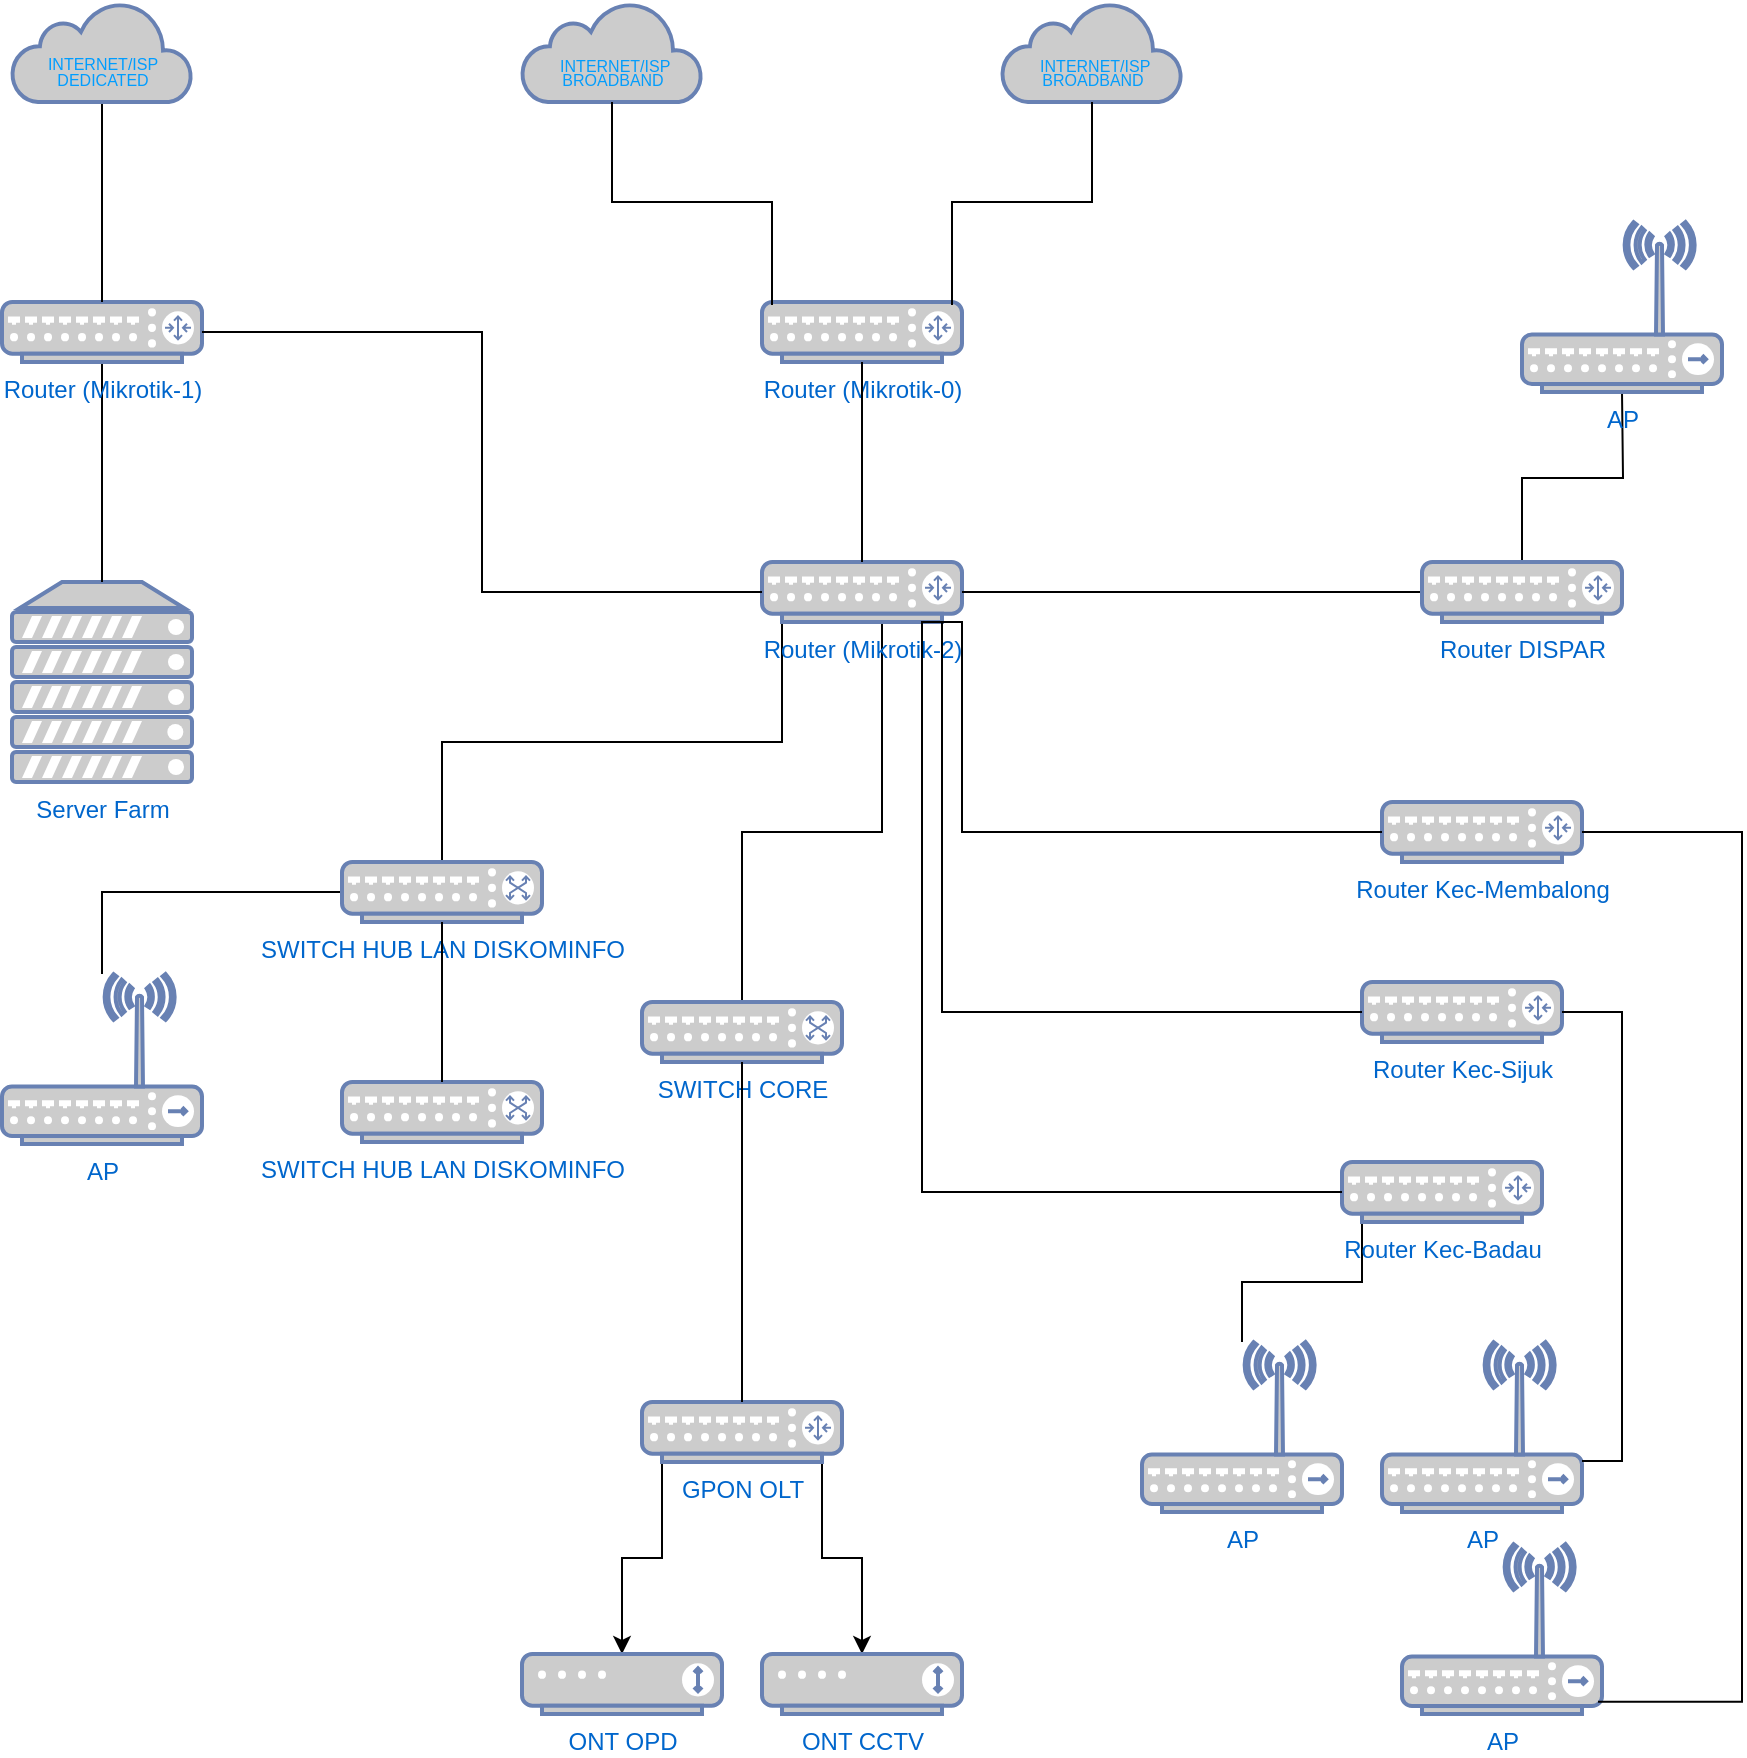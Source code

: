 <mxfile version="26.0.7">
  <diagram name="Page-1" id="7D6joFRQQGXDdCeOiKhz">
    <mxGraphModel dx="3220" dy="1040" grid="1" gridSize="10" guides="1" tooltips="1" connect="1" arrows="1" fold="1" page="1" pageScale="1" pageWidth="1700" pageHeight="1100" math="0" shadow="0">
      <root>
        <mxCell id="0" />
        <mxCell id="1" parent="0" />
        <mxCell id="nkMJnMaPb9Wci51dgdpY-3" value="Router (Mikrotik-0)" style="fontColor=#0066CC;verticalAlign=top;verticalLabelPosition=bottom;labelPosition=center;align=center;html=1;outlineConnect=0;fillColor=#CCCCCC;strokeColor=#6881B3;gradientColor=none;gradientDirection=north;strokeWidth=2;shape=mxgraph.networks.router;" vertex="1" parent="1">
          <mxGeometry x="-710" y="300" width="100" height="30" as="geometry" />
        </mxCell>
        <mxCell id="nkMJnMaPb9Wci51dgdpY-52" style="edgeStyle=orthogonalEdgeStyle;rounded=0;orthogonalLoop=1;jettySize=auto;html=1;exitX=0.1;exitY=1;exitDx=0;exitDy=0;exitPerimeter=0;endArrow=none;startFill=0;" edge="1" parent="1" source="nkMJnMaPb9Wci51dgdpY-4" target="nkMJnMaPb9Wci51dgdpY-48">
          <mxGeometry relative="1" as="geometry" />
        </mxCell>
        <mxCell id="nkMJnMaPb9Wci51dgdpY-53" style="edgeStyle=orthogonalEdgeStyle;rounded=0;orthogonalLoop=1;jettySize=auto;html=1;exitX=0.1;exitY=1;exitDx=0;exitDy=0;exitPerimeter=0;endArrow=none;startFill=0;" edge="1" parent="1" source="nkMJnMaPb9Wci51dgdpY-4" target="nkMJnMaPb9Wci51dgdpY-49">
          <mxGeometry relative="1" as="geometry">
            <Array as="points">
              <mxPoint x="-650" y="460" />
              <mxPoint x="-650" y="565" />
              <mxPoint x="-720" y="565" />
            </Array>
          </mxGeometry>
        </mxCell>
        <mxCell id="nkMJnMaPb9Wci51dgdpY-4" value="Router (Mikrotik-2)" style="fontColor=#0066CC;verticalAlign=top;verticalLabelPosition=bottom;labelPosition=center;align=center;html=1;outlineConnect=0;fillColor=#CCCCCC;strokeColor=#6881B3;gradientColor=none;gradientDirection=north;strokeWidth=2;shape=mxgraph.networks.router;" vertex="1" parent="1">
          <mxGeometry x="-710" y="430" width="100" height="30" as="geometry" />
        </mxCell>
        <mxCell id="nkMJnMaPb9Wci51dgdpY-7" value="Server Farm" style="fontColor=#0066CC;verticalAlign=top;verticalLabelPosition=bottom;labelPosition=center;align=center;html=1;outlineConnect=0;fillColor=#CCCCCC;strokeColor=#6881B3;gradientColor=none;gradientDirection=north;strokeWidth=2;shape=mxgraph.networks.server;" vertex="1" parent="1">
          <mxGeometry x="-1085" y="440" width="90" height="100" as="geometry" />
        </mxCell>
        <mxCell id="nkMJnMaPb9Wci51dgdpY-22" style="edgeStyle=orthogonalEdgeStyle;rounded=0;orthogonalLoop=1;jettySize=auto;html=1;exitX=0.5;exitY=1;exitDx=0;exitDy=0;exitPerimeter=0;endArrow=none;startFill=0;" edge="1" parent="1" source="nkMJnMaPb9Wci51dgdpY-8" target="nkMJnMaPb9Wci51dgdpY-7">
          <mxGeometry relative="1" as="geometry" />
        </mxCell>
        <mxCell id="nkMJnMaPb9Wci51dgdpY-8" value="Router (Mikrotik-1)" style="fontColor=#0066CC;verticalAlign=top;verticalLabelPosition=bottom;labelPosition=center;align=center;html=1;outlineConnect=0;fillColor=#CCCCCC;strokeColor=#6881B3;gradientColor=none;gradientDirection=north;strokeWidth=2;shape=mxgraph.networks.router;" vertex="1" parent="1">
          <mxGeometry x="-1090" y="300" width="100" height="30" as="geometry" />
        </mxCell>
        <mxCell id="nkMJnMaPb9Wci51dgdpY-16" style="edgeStyle=orthogonalEdgeStyle;rounded=0;orthogonalLoop=1;jettySize=auto;html=1;exitX=0.5;exitY=1;exitDx=0;exitDy=0;exitPerimeter=0;entryX=0.5;entryY=0;entryDx=0;entryDy=0;entryPerimeter=0;endArrow=none;startFill=0;" edge="1" parent="1" source="nkMJnMaPb9Wci51dgdpY-3" target="nkMJnMaPb9Wci51dgdpY-4">
          <mxGeometry relative="1" as="geometry" />
        </mxCell>
        <mxCell id="nkMJnMaPb9Wci51dgdpY-21" style="edgeStyle=orthogonalEdgeStyle;rounded=0;orthogonalLoop=1;jettySize=auto;html=1;exitX=1;exitY=0.5;exitDx=0;exitDy=0;exitPerimeter=0;entryX=0;entryY=0.5;entryDx=0;entryDy=0;entryPerimeter=0;strokeColor=default;endArrow=none;startFill=0;" edge="1" parent="1" source="nkMJnMaPb9Wci51dgdpY-8" target="nkMJnMaPb9Wci51dgdpY-4">
          <mxGeometry relative="1" as="geometry" />
        </mxCell>
        <mxCell id="nkMJnMaPb9Wci51dgdpY-26" value="&lt;font style=&quot;forced-color-adjust: none; font-family: Helvetica; font-style: normal; font-variant-ligatures: normal; font-variant-caps: normal; font-weight: 400; letter-spacing: normal; orphans: 2; text-align: center; text-indent: 0px; text-transform: none; widows: 2; word-spacing: 0px; -webkit-text-stroke-width: 0px; white-space: nowrap; text-decoration-thickness: initial; text-decoration-style: initial; text-decoration-color: initial; line-height: 10%; font-size: 8px;&quot; color=&quot;#039dfc&quot;&gt;&lt;br class=&quot;Apple-interchange-newline&quot;&gt;&amp;nbsp;INTERNET/ISP&lt;/font&gt;&lt;div style=&quot;forced-color-adjust: none; color: rgb(255, 255, 255); font-family: Helvetica; font-style: normal; font-variant-ligatures: normal; font-variant-caps: normal; font-weight: 400; letter-spacing: normal; orphans: 2; text-align: center; text-indent: 0px; text-transform: none; widows: 2; word-spacing: 0px; -webkit-text-stroke-width: 0px; white-space: nowrap; text-decoration-thickness: initial; text-decoration-style: initial; text-decoration-color: initial; line-height: 10%;&quot;&gt;&lt;font style=&quot;forced-color-adjust: none; line-height: 10%; font-size: 8px;&quot; color=&quot;#039dfc&quot;&gt;&lt;span style=&quot;forced-color-adjust: none;&quot;&gt;BROADBAND&lt;/span&gt;&lt;/font&gt;&lt;/div&gt;" style="html=1;outlineConnect=0;fillColor=#CCCCCC;strokeColor=#6881B3;gradientColor=none;gradientDirection=north;strokeWidth=2;shape=mxgraph.networks.cloud;fontColor=#ffffff;labelBackgroundColor=none;" vertex="1" parent="1">
          <mxGeometry x="-590" y="150" width="90" height="50" as="geometry" />
        </mxCell>
        <mxCell id="nkMJnMaPb9Wci51dgdpY-27" style="edgeStyle=orthogonalEdgeStyle;rounded=0;orthogonalLoop=1;jettySize=auto;html=1;exitX=0.5;exitY=1;exitDx=0;exitDy=0;exitPerimeter=0;entryX=0.95;entryY=0.05;entryDx=0;entryDy=0;entryPerimeter=0;endArrow=none;startFill=0;" edge="1" parent="1" source="nkMJnMaPb9Wci51dgdpY-26" target="nkMJnMaPb9Wci51dgdpY-3">
          <mxGeometry relative="1" as="geometry" />
        </mxCell>
        <mxCell id="nkMJnMaPb9Wci51dgdpY-28" value="&lt;div&gt;&lt;font style=&quot;line-height: 0%; font-size: 8px;&quot; color=&quot;#039dfc&quot;&gt;&lt;br&gt;&lt;/font&gt;&lt;/div&gt;&lt;font style=&quot;line-height: 0%; font-size: 8px;&quot; color=&quot;#039dfc&quot;&gt;&amp;nbsp;INTERNET/ISP&lt;/font&gt;&lt;div style=&quot;line-height: 0%;&quot;&gt;&lt;font style=&quot;font-size: 8px;&quot; color=&quot;#039dfc&quot;&gt;BROADBAND&lt;/font&gt;&lt;/div&gt;" style="html=1;outlineConnect=0;fillColor=#CCCCCC;strokeColor=#6881B3;gradientColor=none;gradientDirection=north;strokeWidth=2;shape=mxgraph.networks.cloud;fontColor=#ffffff;" vertex="1" parent="1">
          <mxGeometry x="-830" y="150" width="90" height="50" as="geometry" />
        </mxCell>
        <mxCell id="nkMJnMaPb9Wci51dgdpY-29" style="edgeStyle=orthogonalEdgeStyle;rounded=0;orthogonalLoop=1;jettySize=auto;html=1;exitX=0.5;exitY=1;exitDx=0;exitDy=0;exitPerimeter=0;entryX=0.05;entryY=0.05;entryDx=0;entryDy=0;entryPerimeter=0;endArrow=none;startFill=0;" edge="1" parent="1" source="nkMJnMaPb9Wci51dgdpY-28" target="nkMJnMaPb9Wci51dgdpY-3">
          <mxGeometry relative="1" as="geometry" />
        </mxCell>
        <mxCell id="nkMJnMaPb9Wci51dgdpY-31" style="edgeStyle=orthogonalEdgeStyle;rounded=0;orthogonalLoop=1;jettySize=auto;html=1;exitX=0.5;exitY=1;exitDx=0;exitDy=0;exitPerimeter=0;endArrow=none;startFill=0;" edge="1" parent="1" source="nkMJnMaPb9Wci51dgdpY-30" target="nkMJnMaPb9Wci51dgdpY-8">
          <mxGeometry relative="1" as="geometry" />
        </mxCell>
        <mxCell id="nkMJnMaPb9Wci51dgdpY-30" value="&lt;div&gt;&lt;font style=&quot;font-size: 8px; line-height: 0%; color: light-dark(rgb(0, 157, 255), rgb(237, 237, 237));&quot;&gt;&lt;br&gt;&lt;/font&gt;&lt;/div&gt;&lt;font style=&quot;font-size: 8px; line-height: 20%; color: light-dark(rgb(0, 157, 255), rgb(237, 237, 237));&quot;&gt;INTERNET/ISP&lt;/font&gt;&lt;div style=&quot;line-height: 20%;&quot;&gt;&lt;font style=&quot;font-size: 8px; line-height: 20%; color: light-dark(rgb(0, 157, 255), rgb(237, 237, 237));&quot;&gt;DEDICATED&lt;/font&gt;&lt;/div&gt;" style="html=1;outlineConnect=0;fillColor=#CCCCCC;strokeColor=#6881B3;gradientColor=none;gradientDirection=north;strokeWidth=2;shape=mxgraph.networks.cloud;fontColor=#ffffff;" vertex="1" parent="1">
          <mxGeometry x="-1085" y="150" width="90" height="50" as="geometry" />
        </mxCell>
        <mxCell id="nkMJnMaPb9Wci51dgdpY-34" style="edgeStyle=orthogonalEdgeStyle;rounded=0;orthogonalLoop=1;jettySize=auto;html=1;exitX=0.5;exitY=1;exitDx=0;exitDy=0;exitPerimeter=0;endArrow=none;startFill=0;" edge="1" parent="1" target="nkMJnMaPb9Wci51dgdpY-33">
          <mxGeometry relative="1" as="geometry">
            <mxPoint x="-280" y="345" as="sourcePoint" />
          </mxGeometry>
        </mxCell>
        <mxCell id="nkMJnMaPb9Wci51dgdpY-32" value="AP" style="fontColor=#0066CC;verticalAlign=top;verticalLabelPosition=bottom;labelPosition=center;align=center;html=1;outlineConnect=0;fillColor=#CCCCCC;strokeColor=#6881B3;gradientColor=none;gradientDirection=north;strokeWidth=2;shape=mxgraph.networks.wireless_hub;" vertex="1" parent="1">
          <mxGeometry x="-330" y="260" width="100" height="85" as="geometry" />
        </mxCell>
        <mxCell id="nkMJnMaPb9Wci51dgdpY-35" style="edgeStyle=orthogonalEdgeStyle;rounded=0;orthogonalLoop=1;jettySize=auto;html=1;exitX=0;exitY=0.5;exitDx=0;exitDy=0;exitPerimeter=0;endArrow=none;startFill=0;" edge="1" parent="1" source="nkMJnMaPb9Wci51dgdpY-33" target="nkMJnMaPb9Wci51dgdpY-4">
          <mxGeometry relative="1" as="geometry" />
        </mxCell>
        <mxCell id="nkMJnMaPb9Wci51dgdpY-33" value="Router DISPAR" style="fontColor=#0066CC;verticalAlign=top;verticalLabelPosition=bottom;labelPosition=center;align=center;html=1;outlineConnect=0;fillColor=#CCCCCC;strokeColor=#6881B3;gradientColor=none;gradientDirection=north;strokeWidth=2;shape=mxgraph.networks.router;" vertex="1" parent="1">
          <mxGeometry x="-380" y="430" width="100" height="30" as="geometry" />
        </mxCell>
        <mxCell id="nkMJnMaPb9Wci51dgdpY-36" value="Router Kec-Membalong" style="fontColor=#0066CC;verticalAlign=top;verticalLabelPosition=bottom;labelPosition=center;align=center;html=1;outlineConnect=0;fillColor=#CCCCCC;strokeColor=#6881B3;gradientColor=none;gradientDirection=north;strokeWidth=2;shape=mxgraph.networks.router;" vertex="1" parent="1">
          <mxGeometry x="-400" y="550" width="100" height="30" as="geometry" />
        </mxCell>
        <mxCell id="nkMJnMaPb9Wci51dgdpY-37" value="Router Kec-Sijuk" style="fontColor=#0066CC;verticalAlign=top;verticalLabelPosition=bottom;labelPosition=center;align=center;html=1;outlineConnect=0;fillColor=#CCCCCC;strokeColor=#6881B3;gradientColor=none;gradientDirection=north;strokeWidth=2;shape=mxgraph.networks.router;" vertex="1" parent="1">
          <mxGeometry x="-410" y="640" width="100" height="30" as="geometry" />
        </mxCell>
        <mxCell id="nkMJnMaPb9Wci51dgdpY-47" style="edgeStyle=orthogonalEdgeStyle;rounded=0;orthogonalLoop=1;jettySize=auto;html=1;exitX=0.1;exitY=1;exitDx=0;exitDy=0;exitPerimeter=0;endArrow=none;startFill=0;" edge="1" parent="1" source="nkMJnMaPb9Wci51dgdpY-38" target="nkMJnMaPb9Wci51dgdpY-42">
          <mxGeometry relative="1" as="geometry" />
        </mxCell>
        <mxCell id="nkMJnMaPb9Wci51dgdpY-38" value="Router Kec-Badau" style="fontColor=#0066CC;verticalAlign=top;verticalLabelPosition=bottom;labelPosition=center;align=center;html=1;outlineConnect=0;fillColor=#CCCCCC;strokeColor=#6881B3;gradientColor=none;gradientDirection=north;strokeWidth=2;shape=mxgraph.networks.router;" vertex="1" parent="1">
          <mxGeometry x="-420" y="730" width="100" height="30" as="geometry" />
        </mxCell>
        <mxCell id="nkMJnMaPb9Wci51dgdpY-42" value="AP" style="fontColor=#0066CC;verticalAlign=top;verticalLabelPosition=bottom;labelPosition=center;align=center;html=1;outlineConnect=0;fillColor=#CCCCCC;strokeColor=#6881B3;gradientColor=none;gradientDirection=north;strokeWidth=2;shape=mxgraph.networks.wireless_hub;" vertex="1" parent="1">
          <mxGeometry x="-520" y="820" width="100" height="85" as="geometry" />
        </mxCell>
        <mxCell id="nkMJnMaPb9Wci51dgdpY-43" value="AP" style="fontColor=#0066CC;verticalAlign=top;verticalLabelPosition=bottom;labelPosition=center;align=center;html=1;outlineConnect=0;fillColor=#CCCCCC;strokeColor=#6881B3;gradientColor=none;gradientDirection=north;strokeWidth=2;shape=mxgraph.networks.wireless_hub;" vertex="1" parent="1">
          <mxGeometry x="-400" y="820" width="100" height="85" as="geometry" />
        </mxCell>
        <mxCell id="nkMJnMaPb9Wci51dgdpY-44" value="AP" style="fontColor=#0066CC;verticalAlign=top;verticalLabelPosition=bottom;labelPosition=center;align=center;html=1;outlineConnect=0;fillColor=#CCCCCC;strokeColor=#6881B3;gradientColor=none;gradientDirection=north;strokeWidth=2;shape=mxgraph.networks.wireless_hub;" vertex="1" parent="1">
          <mxGeometry x="-390" y="921" width="100" height="85" as="geometry" />
        </mxCell>
        <mxCell id="nkMJnMaPb9Wci51dgdpY-45" style="edgeStyle=orthogonalEdgeStyle;rounded=0;orthogonalLoop=1;jettySize=auto;html=1;exitX=1;exitY=0.5;exitDx=0;exitDy=0;exitPerimeter=0;entryX=0.98;entryY=0.94;entryDx=0;entryDy=0;entryPerimeter=0;endArrow=none;startFill=0;" edge="1" parent="1" source="nkMJnMaPb9Wci51dgdpY-36">
          <mxGeometry relative="1" as="geometry">
            <mxPoint x="-292" y="999.9" as="targetPoint" />
            <Array as="points">
              <mxPoint x="-220" y="565" />
              <mxPoint x="-220" y="1000" />
            </Array>
          </mxGeometry>
        </mxCell>
        <mxCell id="nkMJnMaPb9Wci51dgdpY-46" style="edgeStyle=orthogonalEdgeStyle;rounded=0;orthogonalLoop=1;jettySize=auto;html=1;exitX=1;exitY=0.5;exitDx=0;exitDy=0;exitPerimeter=0;entryX=1;entryY=0.7;entryDx=0;entryDy=0;entryPerimeter=0;endArrow=none;startFill=0;" edge="1" parent="1" source="nkMJnMaPb9Wci51dgdpY-37" target="nkMJnMaPb9Wci51dgdpY-43">
          <mxGeometry relative="1" as="geometry" />
        </mxCell>
        <mxCell id="nkMJnMaPb9Wci51dgdpY-57" style="edgeStyle=orthogonalEdgeStyle;rounded=0;orthogonalLoop=1;jettySize=auto;html=1;exitX=0;exitY=0.5;exitDx=0;exitDy=0;exitPerimeter=0;endArrow=none;startFill=0;" edge="1" parent="1" source="nkMJnMaPb9Wci51dgdpY-48" target="nkMJnMaPb9Wci51dgdpY-56">
          <mxGeometry relative="1" as="geometry" />
        </mxCell>
        <mxCell id="nkMJnMaPb9Wci51dgdpY-48" value="SWITCH HUB LAN DISKOMINFO" style="fontColor=#0066CC;verticalAlign=top;verticalLabelPosition=bottom;labelPosition=center;align=center;html=1;outlineConnect=0;fillColor=#CCCCCC;strokeColor=#6881B3;gradientColor=none;gradientDirection=north;strokeWidth=2;shape=mxgraph.networks.switch;" vertex="1" parent="1">
          <mxGeometry x="-920" y="580" width="100" height="30" as="geometry" />
        </mxCell>
        <mxCell id="nkMJnMaPb9Wci51dgdpY-49" value="SWITCH CORE" style="fontColor=#0066CC;verticalAlign=top;verticalLabelPosition=bottom;labelPosition=center;align=center;html=1;outlineConnect=0;fillColor=#CCCCCC;strokeColor=#6881B3;gradientColor=none;gradientDirection=north;strokeWidth=2;shape=mxgraph.networks.switch;" vertex="1" parent="1">
          <mxGeometry x="-770" y="650" width="100" height="30" as="geometry" />
        </mxCell>
        <mxCell id="nkMJnMaPb9Wci51dgdpY-50" value="SWITCH HUB LAN DISKOMINFO" style="fontColor=#0066CC;verticalAlign=top;verticalLabelPosition=bottom;labelPosition=center;align=center;html=1;outlineConnect=0;fillColor=#CCCCCC;strokeColor=#6881B3;gradientColor=none;gradientDirection=north;strokeWidth=2;shape=mxgraph.networks.switch;" vertex="1" parent="1">
          <mxGeometry x="-920" y="690" width="100" height="30" as="geometry" />
        </mxCell>
        <mxCell id="nkMJnMaPb9Wci51dgdpY-55" style="edgeStyle=orthogonalEdgeStyle;rounded=0;orthogonalLoop=1;jettySize=auto;html=1;exitX=0.5;exitY=1;exitDx=0;exitDy=0;exitPerimeter=0;entryX=0.5;entryY=0;entryDx=0;entryDy=0;entryPerimeter=0;endArrow=none;startFill=0;" edge="1" parent="1" source="nkMJnMaPb9Wci51dgdpY-48" target="nkMJnMaPb9Wci51dgdpY-50">
          <mxGeometry relative="1" as="geometry" />
        </mxCell>
        <mxCell id="nkMJnMaPb9Wci51dgdpY-56" value="AP" style="fontColor=#0066CC;verticalAlign=top;verticalLabelPosition=bottom;labelPosition=center;align=center;html=1;outlineConnect=0;fillColor=#CCCCCC;strokeColor=#6881B3;gradientColor=none;gradientDirection=north;strokeWidth=2;shape=mxgraph.networks.wireless_hub;" vertex="1" parent="1">
          <mxGeometry x="-1090" y="636" width="100" height="85" as="geometry" />
        </mxCell>
        <mxCell id="nkMJnMaPb9Wci51dgdpY-79" style="edgeStyle=orthogonalEdgeStyle;rounded=0;orthogonalLoop=1;jettySize=auto;html=1;exitX=0.9;exitY=1;exitDx=0;exitDy=0;exitPerimeter=0;" edge="1" parent="1" source="nkMJnMaPb9Wci51dgdpY-60" target="nkMJnMaPb9Wci51dgdpY-77">
          <mxGeometry relative="1" as="geometry" />
        </mxCell>
        <mxCell id="nkMJnMaPb9Wci51dgdpY-81" style="edgeStyle=orthogonalEdgeStyle;rounded=0;orthogonalLoop=1;jettySize=auto;html=1;exitX=0.1;exitY=1;exitDx=0;exitDy=0;exitPerimeter=0;" edge="1" parent="1" source="nkMJnMaPb9Wci51dgdpY-60" target="nkMJnMaPb9Wci51dgdpY-62">
          <mxGeometry relative="1" as="geometry" />
        </mxCell>
        <mxCell id="nkMJnMaPb9Wci51dgdpY-60" value="GPON OLT" style="fontColor=#0066CC;verticalAlign=top;verticalLabelPosition=bottom;labelPosition=center;align=center;html=1;outlineConnect=0;fillColor=#CCCCCC;strokeColor=#6881B3;gradientColor=none;gradientDirection=north;strokeWidth=2;shape=mxgraph.networks.router;" vertex="1" parent="1">
          <mxGeometry x="-770" y="850" width="100" height="30" as="geometry" />
        </mxCell>
        <mxCell id="nkMJnMaPb9Wci51dgdpY-62" value="ONT OPD" style="fontColor=#0066CC;verticalAlign=top;verticalLabelPosition=bottom;labelPosition=center;align=center;html=1;outlineConnect=0;fillColor=#CCCCCC;strokeColor=#6881B3;gradientColor=none;gradientDirection=north;strokeWidth=2;shape=mxgraph.networks.modem;" vertex="1" parent="1">
          <mxGeometry x="-830" y="976" width="100" height="30" as="geometry" />
        </mxCell>
        <mxCell id="nkMJnMaPb9Wci51dgdpY-72" style="edgeStyle=orthogonalEdgeStyle;rounded=0;orthogonalLoop=1;jettySize=auto;html=1;exitX=0.9;exitY=1;exitDx=0;exitDy=0;exitPerimeter=0;entryX=0;entryY=0.5;entryDx=0;entryDy=0;entryPerimeter=0;endArrow=none;startFill=0;" edge="1" parent="1" source="nkMJnMaPb9Wci51dgdpY-4" target="nkMJnMaPb9Wci51dgdpY-36">
          <mxGeometry relative="1" as="geometry">
            <Array as="points">
              <mxPoint x="-610" y="460" />
              <mxPoint x="-610" y="565" />
            </Array>
          </mxGeometry>
        </mxCell>
        <mxCell id="nkMJnMaPb9Wci51dgdpY-73" style="edgeStyle=orthogonalEdgeStyle;rounded=0;orthogonalLoop=1;jettySize=auto;html=1;exitX=0.9;exitY=1;exitDx=0;exitDy=0;exitPerimeter=0;entryX=0;entryY=0.5;entryDx=0;entryDy=0;entryPerimeter=0;endArrow=none;startFill=0;" edge="1" parent="1" source="nkMJnMaPb9Wci51dgdpY-4" target="nkMJnMaPb9Wci51dgdpY-37">
          <mxGeometry relative="1" as="geometry" />
        </mxCell>
        <mxCell id="nkMJnMaPb9Wci51dgdpY-74" style="edgeStyle=orthogonalEdgeStyle;rounded=0;orthogonalLoop=1;jettySize=auto;html=1;exitX=0.9;exitY=1;exitDx=0;exitDy=0;exitPerimeter=0;entryX=0;entryY=0.5;entryDx=0;entryDy=0;entryPerimeter=0;endArrow=none;startFill=0;" edge="1" parent="1" source="nkMJnMaPb9Wci51dgdpY-4" target="nkMJnMaPb9Wci51dgdpY-38">
          <mxGeometry relative="1" as="geometry">
            <Array as="points">
              <mxPoint x="-630" y="460" />
              <mxPoint x="-630" y="745" />
            </Array>
          </mxGeometry>
        </mxCell>
        <mxCell id="nkMJnMaPb9Wci51dgdpY-76" style="edgeStyle=orthogonalEdgeStyle;rounded=0;orthogonalLoop=1;jettySize=auto;html=1;exitX=0.5;exitY=1;exitDx=0;exitDy=0;exitPerimeter=0;entryX=0.5;entryY=0;entryDx=0;entryDy=0;entryPerimeter=0;endArrow=none;startFill=0;" edge="1" parent="1" source="nkMJnMaPb9Wci51dgdpY-49" target="nkMJnMaPb9Wci51dgdpY-60">
          <mxGeometry relative="1" as="geometry" />
        </mxCell>
        <mxCell id="nkMJnMaPb9Wci51dgdpY-77" value="ONT CCTV" style="fontColor=#0066CC;verticalAlign=top;verticalLabelPosition=bottom;labelPosition=center;align=center;html=1;outlineConnect=0;fillColor=#CCCCCC;strokeColor=#6881B3;gradientColor=none;gradientDirection=north;strokeWidth=2;shape=mxgraph.networks.modem;" vertex="1" parent="1">
          <mxGeometry x="-710" y="976" width="100" height="30" as="geometry" />
        </mxCell>
      </root>
    </mxGraphModel>
  </diagram>
</mxfile>
